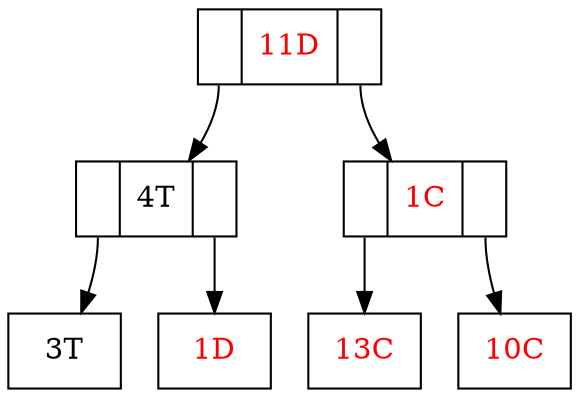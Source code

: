 digraph grafica{
rankdir=TB;
node [shape =record, style=filled, fillcolor=gray100];
nodo3 [ label ="<C0>|11D|<C1>", fontcolor=red];
nodo4 [ label ="<C0>|4T|<C1>", fontcolor=black];
nodo1 [ label ="3T", fontcolor=black];
nodo4:C0->nodo1
nodo7 [ label ="1D", fontcolor=red];
nodo4:C1->nodo7
nodo3:C0->nodo4
nodo5 [ label ="<C0>|1C|<C1>", fontcolor=red];
nodo6 [ label ="13C", fontcolor=red];
nodo5:C0->nodo6
nodo2 [ label ="10C", fontcolor=red];
nodo5:C1->nodo2
nodo3:C1->nodo5
}
